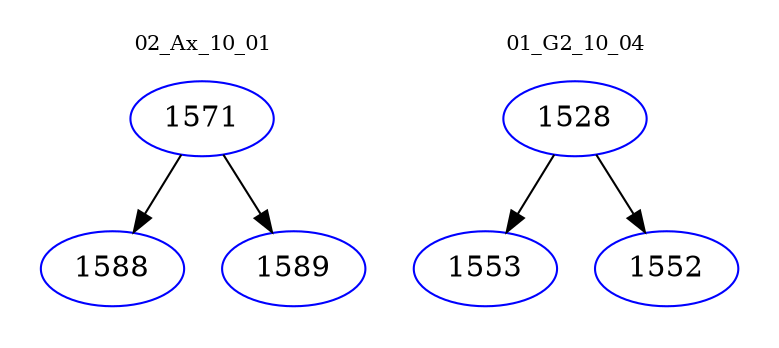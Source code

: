 digraph{
subgraph cluster_0 {
color = white
label = "02_Ax_10_01";
fontsize=10;
T0_1571 [label="1571", color="blue"]
T0_1571 -> T0_1588 [color="black"]
T0_1588 [label="1588", color="blue"]
T0_1571 -> T0_1589 [color="black"]
T0_1589 [label="1589", color="blue"]
}
subgraph cluster_1 {
color = white
label = "01_G2_10_04";
fontsize=10;
T1_1528 [label="1528", color="blue"]
T1_1528 -> T1_1553 [color="black"]
T1_1553 [label="1553", color="blue"]
T1_1528 -> T1_1552 [color="black"]
T1_1552 [label="1552", color="blue"]
}
}

